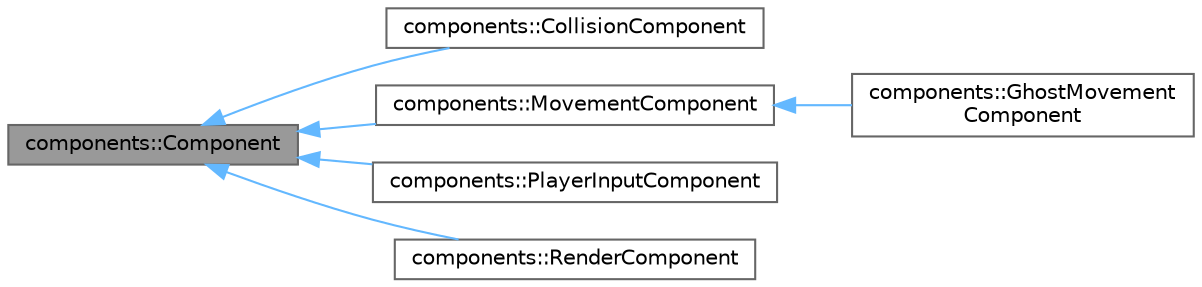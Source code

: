 digraph "components::Component"
{
 // LATEX_PDF_SIZE
  bgcolor="transparent";
  edge [fontname=Helvetica,fontsize=10,labelfontname=Helvetica,labelfontsize=10];
  node [fontname=Helvetica,fontsize=10,shape=box,height=0.2,width=0.4];
  rankdir="LR";
  Node1 [id="Node000001",label="components::Component",height=0.2,width=0.4,color="gray40", fillcolor="grey60", style="filled", fontcolor="black",tooltip="Abstract base class for all components in the game engine."];
  Node1 -> Node2 [id="edge1_Node000001_Node000002",dir="back",color="steelblue1",style="solid",tooltip=" "];
  Node2 [id="Node000002",label="components::CollisionComponent",height=0.2,width=0.4,color="gray40", fillcolor="white", style="filled",URL="$classcomponents_1_1_collision_component.html",tooltip="Handles collision detection for game objects."];
  Node1 -> Node3 [id="edge2_Node000001_Node000003",dir="back",color="steelblue1",style="solid",tooltip=" "];
  Node3 [id="Node000003",label="components::MovementComponent",height=0.2,width=0.4,color="gray40", fillcolor="white", style="filled",URL="$classcomponents_1_1_movement_component.html",tooltip="Handles movement logic for a game object."];
  Node3 -> Node4 [id="edge3_Node000003_Node000004",dir="back",color="steelblue1",style="solid",tooltip=" "];
  Node4 [id="Node000004",label="components::GhostMovement\lComponent",height=0.2,width=0.4,color="gray40", fillcolor="white", style="filled",URL="$classcomponents_1_1_ghost_movement_component.html",tooltip="Handles movement heuristics for NPCs or enemies."];
  Node1 -> Node5 [id="edge4_Node000001_Node000005",dir="back",color="steelblue1",style="solid",tooltip=" "];
  Node5 [id="Node000005",label="components::PlayerInputComponent",height=0.2,width=0.4,color="gray40", fillcolor="white", style="filled",URL="$classcomponents_1_1_player_input_component.html",tooltip="Processes player input and updates the corresponding movement and sprite."];
  Node1 -> Node6 [id="edge5_Node000001_Node000006",dir="back",color="steelblue1",style="solid",tooltip=" "];
  Node6 [id="Node000006",label="components::RenderComponent",height=0.2,width=0.4,color="gray40", fillcolor="white", style="filled",URL="$classcomponents_1_1_render_component.html",tooltip="Handles rendering of game objects using sprites."];
}

